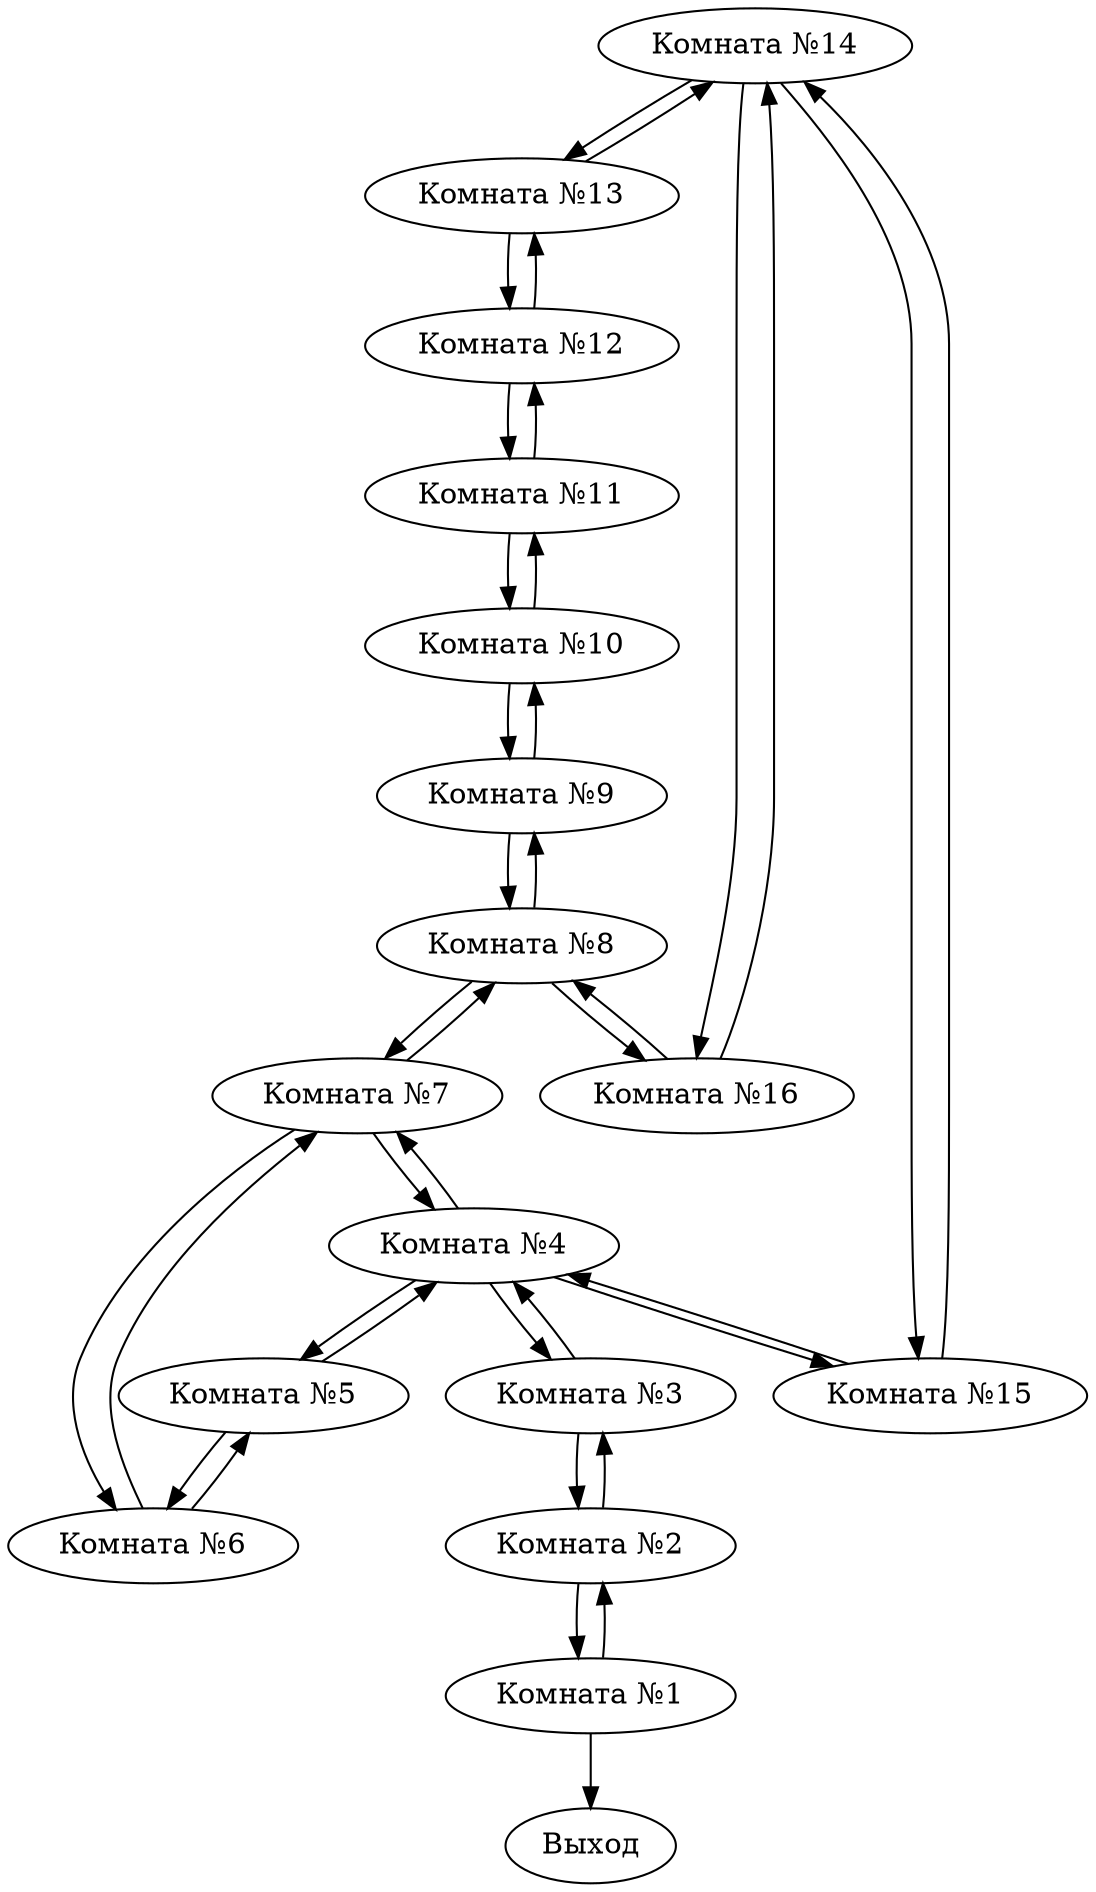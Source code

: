 strict digraph "graph" {
	"Комната №14" [label="Комната №14"]
	"Комната №13" [label="Комната №13"]
	"Комната №12" [label="Комната №12"]
	"Комната №11" [label="Комната №11"]
	"Комната №10" [label="Комната №10"]
	"Комната №9" [label="Комната №9"]
	"Комната №8" [label="Комната №8"]
	"Комната №7" [label="Комната №7"]
	"Комната №6" [label="Комната №6"]
	"Комната №5" [label="Комната №5"]
	"Комната №4" [label="Комната №4"]
	"Комната №3" [label="Комната №3"]
	"Комната №2" [label="Комната №2"]
	"Комната №1" [label="Комната №1"]
	"Выход" [label="Выход"]
	"Комната №1" -> "Выход"
	"Комната №1" -> "Комната №2"
	"Комната №2" -> "Комната №1"
	"Комната №2" -> "Комната №1"
	"Комната №1" -> "Комната №2"
	"Комната №2" -> "Комната №3"
	"Комната №3" -> "Комната №2"
	"Комната №3" -> "Комната №2"
	"Комната №2" -> "Комната №3"
	"Комната №3" -> "Комната №4"
	"Комната №4" -> "Комната №3"
	"Комната №4" -> "Комната №3"
	"Комната №3" -> "Комната №4"
	"Комната №4" -> "Комната №5"
	"Комната №5" -> "Комната №4"
	"Комната №4" -> "Комната №7"
	"Комната №7" -> "Комната №4"
	"Комната №5" -> "Комната №4"
	"Комната №4" -> "Комната №5"
	"Комната №5" -> "Комната №6"
	"Комната №6" -> "Комната №5"
	"Комната №6" -> "Комната №5"
	"Комната №5" -> "Комната №6"
	"Комната №6" -> "Комната №7"
	"Комната №7" -> "Комната №6"
	"Комната №7" -> "Комната №6"
	"Комната №6" -> "Комната №7"
	"Комната №7" -> "Комната №8"
	"Комната №8" -> "Комната №7"
	"Комната №8" -> "Комната №7"
	"Комната №7" -> "Комната №8"
	"Комната №8" -> "Комната №9"
	"Комната №9" -> "Комната №8"
	"Комната №16" [label="Комната №16"]
	"Комната №16" -> "Комната №8"
	"Комната №8" -> "Комната №16"
	"Комната №14" [label="Комната №14"]
	"Комната №14" -> "Комната №13"
	"Комната №13" -> "Комната №14"
	"Комната №15" [label="Комната №15"]
	"Комната №15" -> "Комната №14"
	"Комната №14" -> "Комната №15"
	"Комната №15" -> "Комната №4"
	"Комната №4" -> "Комната №15"
	"Комната №14" -> "Комната №15"
	"Комната №15" -> "Комната №14"
	"Комната №14" -> "Комната №16"
	"Комната №16" -> "Комната №14"
	"Комната №16" -> "Комната №14"
	"Комната №14" -> "Комната №16"
	"Комната №8" -> "Комната №16"
	"Комната №16" -> "Комната №8"
	"Комната №9" -> "Комната №8"
	"Комната №8" -> "Комната №9"
	"Комната №9" -> "Комната №10"
	"Комната №10" -> "Комната №9"
	"Комната №10" -> "Комната №9"
	"Комната №9" -> "Комната №10"
	"Комната №10" -> "Комната №11"
	"Комната №11" -> "Комната №10"
	"Комната №11" -> "Комната №10"
	"Комната №10" -> "Комната №11"
	"Комната №11" -> "Комната №12"
	"Комната №12" -> "Комната №11"
	"Комната №12" -> "Комната №11"
	"Комната №11" -> "Комната №12"
	"Комната №12" -> "Комната №13"
	"Комната №13" -> "Комната №12"
	"Комната №13" -> "Комната №12"
	"Комната №12" -> "Комната №13"
	"Комната №13" -> "Комната №14"
	"Комната №14" -> "Комната №13"
	"Комната №14" -> "Комната №13"
	"Комната №13" -> "Комната №14"
	"Комната №14" -> "Комната №15"
	"Комната №15" -> "Комната №14"
	"Комната №14" -> "Комната №16"
	"Комната №16" -> "Комната №14"
}
